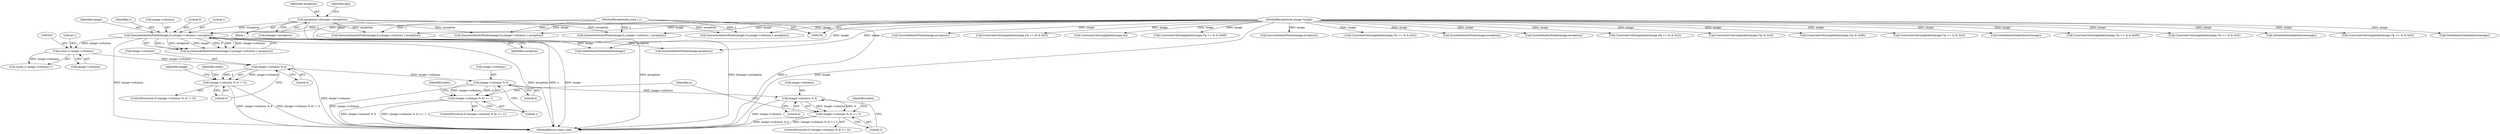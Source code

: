 digraph "0_ImageMagick_b6ae2f9e0ab13343c0281732d479757a8e8979c7@pointer" {
"1000420" [label="(Call,image->columns % 4)"];
"1000302" [label="(Call,(ssize_t) image->columns)"];
"1000275" [label="(Call,QueueAuthenticPixels(image,0,y,image->columns,1,exception))"];
"1000108" [label="(MethodParameterIn,Image *image)"];
"1000107" [label="(MethodParameterIn,ssize_t y)"];
"1000117" [label="(Call,exception=(&image->exception))"];
"1000419" [label="(Call,(image->columns % 4) != 0)"];
"1000455" [label="(Call,image->columns % 4)"];
"1000454" [label="(Call,(image->columns % 4) >= 1)"];
"1000490" [label="(Call,image->columns % 4)"];
"1000489" [label="(Call,(image->columns % 4) >= 2)"];
"1000667" [label="(Call,SyncAuthenticPixels(image,exception))"];
"1000278" [label="(Identifier,y)"];
"1000677" [label="(Call,QueueAuthenticPixels(image,0,y,image->columns,1,exception))"];
"1000279" [label="(Call,image->columns)"];
"1000307" [label="(Literal,1)"];
"1000464" [label="(Call,ConstrainColormapIndex(image,(*p >> 4) & 0x3))"];
"1000490" [label="(Call,image->columns % 4)"];
"1000491" [label="(Call,image->columns)"];
"1000737" [label="(Call,SyncAuthenticPixels(image,exception))"];
"1000495" [label="(Literal,2)"];
"1000798" [label="(Call,SyncAuthenticPixels(image,exception))"];
"1000314" [label="(Call,ConstrainColormapIndex(image,(*p >> 6) & 0x3))"];
"1000392" [label="(Call,ConstrainColormapIndex(image,(*p) & 0x3))"];
"1000273" [label="(Call,q=QueueAuthenticPixels(image,0,y,image->columns,1,exception))"];
"1000602" [label="(Call,ConstrainColormapIndex(image,(*p) & 0x0f))"];
"1000424" [label="(Literal,4)"];
"1000803" [label="(MethodReturn,static void)"];
"1000130" [label="(Call,QueueAuthenticPixels(image,0,y,image->columns,1,exception))"];
"1000366" [label="(Call,ConstrainColormapIndex(image,(*p >> 2) & 0x3))"];
"1000555" [label="(Call,GetAuthenticIndexQueue(image))"];
"1000576" [label="(Call,ConstrainColormapIndex(image,(*p >> 4) & 0x0f))"];
"1000301" [label="(Call,(ssize_t) image->columns-1)"];
"1000498" [label="(Identifier,index)"];
"1000277" [label="(Literal,0)"];
"1000117" [label="(Call,exception=(&image->exception))"];
"1000499" [label="(Call,ConstrainColormapIndex(image,(*p >> 2) & 0x3))"];
"1000527" [label="(Call,SyncAuthenticPixels(image,exception))"];
"1000695" [label="(Call,GetAuthenticIndexQueue(image))"];
"1000110" [label="(Block,)"];
"1000453" [label="(ControlStructure,if ((image->columns % 4) >= 1))"];
"1000340" [label="(Call,ConstrainColormapIndex(image,(*p >> 4) & 0x3))"];
"1000456" [label="(Call,image->columns)"];
"1000418" [label="(ControlStructure,if ((image->columns % 4) != 0))"];
"1000119" [label="(Call,&image->exception)"];
"1000118" [label="(Identifier,exception)"];
"1000148" [label="(Call,GetAuthenticIndexQueue(image))"];
"1000108" [label="(MethodParameterIn,Image *image)"];
"1000494" [label="(Literal,4)"];
"1000488" [label="(ControlStructure,if ((image->columns % 4) >= 2))"];
"1000460" [label="(Literal,1)"];
"1000419" [label="(Call,(image->columns % 4) != 0)"];
"1000124" [label="(Identifier,bpp)"];
"1000266" [label="(Call,SyncAuthenticPixels(image,exception))"];
"1000107" [label="(MethodParameterIn,ssize_t y)"];
"1000489" [label="(Call,(image->columns % 4) >= 2)"];
"1000421" [label="(Call,image->columns)"];
"1000293" [label="(Call,GetAuthenticIndexQueue(image))"];
"1000304" [label="(Call,image->columns)"];
"1000429" [label="(Call,ConstrainColormapIndex(image,(*p >> 6) & 0x3))"];
"1000428" [label="(Identifier,index)"];
"1000275" [label="(Call,QueueAuthenticPixels(image,0,y,image->columns,1,exception))"];
"1000282" [label="(Literal,1)"];
"1000713" [label="(Call,ConstrainColormapIndex(image,*p))"];
"1000454" [label="(Call,(image->columns % 4) >= 1)"];
"1000528" [label="(Identifier,image)"];
"1000537" [label="(Call,QueueAuthenticPixels(image,0,y,image->columns,1,exception))"];
"1000283" [label="(Identifier,exception)"];
"1000746" [label="(Call,QueueAuthenticPixels(image,0,y,image->columns,1,exception))"];
"1000463" [label="(Identifier,index)"];
"1000639" [label="(Call,ConstrainColormapIndex(image,(*p >> 4) & 0x0f))"];
"1000420" [label="(Call,image->columns % 4)"];
"1000455" [label="(Call,image->columns % 4)"];
"1000276" [label="(Identifier,image)"];
"1000524" [label="(Identifier,p)"];
"1000459" [label="(Literal,4)"];
"1000302" [label="(Call,(ssize_t) image->columns)"];
"1000425" [label="(Literal,0)"];
"1000420" -> "1000419"  [label="AST: "];
"1000420" -> "1000424"  [label="CFG: "];
"1000421" -> "1000420"  [label="AST: "];
"1000424" -> "1000420"  [label="AST: "];
"1000425" -> "1000420"  [label="CFG: "];
"1000420" -> "1000803"  [label="DDG: image->columns"];
"1000420" -> "1000419"  [label="DDG: image->columns"];
"1000420" -> "1000419"  [label="DDG: 4"];
"1000302" -> "1000420"  [label="DDG: image->columns"];
"1000420" -> "1000455"  [label="DDG: image->columns"];
"1000302" -> "1000301"  [label="AST: "];
"1000302" -> "1000304"  [label="CFG: "];
"1000303" -> "1000302"  [label="AST: "];
"1000304" -> "1000302"  [label="AST: "];
"1000307" -> "1000302"  [label="CFG: "];
"1000302" -> "1000301"  [label="DDG: image->columns"];
"1000275" -> "1000302"  [label="DDG: image->columns"];
"1000275" -> "1000273"  [label="AST: "];
"1000275" -> "1000283"  [label="CFG: "];
"1000276" -> "1000275"  [label="AST: "];
"1000277" -> "1000275"  [label="AST: "];
"1000278" -> "1000275"  [label="AST: "];
"1000279" -> "1000275"  [label="AST: "];
"1000282" -> "1000275"  [label="AST: "];
"1000283" -> "1000275"  [label="AST: "];
"1000273" -> "1000275"  [label="CFG: "];
"1000275" -> "1000803"  [label="DDG: y"];
"1000275" -> "1000803"  [label="DDG: image"];
"1000275" -> "1000803"  [label="DDG: exception"];
"1000275" -> "1000803"  [label="DDG: image->columns"];
"1000275" -> "1000273"  [label="DDG: y"];
"1000275" -> "1000273"  [label="DDG: exception"];
"1000275" -> "1000273"  [label="DDG: image"];
"1000275" -> "1000273"  [label="DDG: 0"];
"1000275" -> "1000273"  [label="DDG: 1"];
"1000275" -> "1000273"  [label="DDG: image->columns"];
"1000108" -> "1000275"  [label="DDG: image"];
"1000107" -> "1000275"  [label="DDG: y"];
"1000117" -> "1000275"  [label="DDG: exception"];
"1000275" -> "1000293"  [label="DDG: image"];
"1000275" -> "1000527"  [label="DDG: exception"];
"1000108" -> "1000105"  [label="AST: "];
"1000108" -> "1000803"  [label="DDG: image"];
"1000108" -> "1000130"  [label="DDG: image"];
"1000108" -> "1000148"  [label="DDG: image"];
"1000108" -> "1000266"  [label="DDG: image"];
"1000108" -> "1000293"  [label="DDG: image"];
"1000108" -> "1000314"  [label="DDG: image"];
"1000108" -> "1000340"  [label="DDG: image"];
"1000108" -> "1000366"  [label="DDG: image"];
"1000108" -> "1000392"  [label="DDG: image"];
"1000108" -> "1000429"  [label="DDG: image"];
"1000108" -> "1000464"  [label="DDG: image"];
"1000108" -> "1000499"  [label="DDG: image"];
"1000108" -> "1000527"  [label="DDG: image"];
"1000108" -> "1000537"  [label="DDG: image"];
"1000108" -> "1000555"  [label="DDG: image"];
"1000108" -> "1000576"  [label="DDG: image"];
"1000108" -> "1000602"  [label="DDG: image"];
"1000108" -> "1000639"  [label="DDG: image"];
"1000108" -> "1000667"  [label="DDG: image"];
"1000108" -> "1000677"  [label="DDG: image"];
"1000108" -> "1000695"  [label="DDG: image"];
"1000108" -> "1000713"  [label="DDG: image"];
"1000108" -> "1000737"  [label="DDG: image"];
"1000108" -> "1000746"  [label="DDG: image"];
"1000108" -> "1000798"  [label="DDG: image"];
"1000107" -> "1000105"  [label="AST: "];
"1000107" -> "1000803"  [label="DDG: y"];
"1000107" -> "1000130"  [label="DDG: y"];
"1000107" -> "1000537"  [label="DDG: y"];
"1000107" -> "1000677"  [label="DDG: y"];
"1000107" -> "1000746"  [label="DDG: y"];
"1000117" -> "1000110"  [label="AST: "];
"1000117" -> "1000119"  [label="CFG: "];
"1000118" -> "1000117"  [label="AST: "];
"1000119" -> "1000117"  [label="AST: "];
"1000124" -> "1000117"  [label="CFG: "];
"1000117" -> "1000803"  [label="DDG: exception"];
"1000117" -> "1000803"  [label="DDG: &image->exception"];
"1000117" -> "1000130"  [label="DDG: exception"];
"1000117" -> "1000537"  [label="DDG: exception"];
"1000117" -> "1000677"  [label="DDG: exception"];
"1000117" -> "1000746"  [label="DDG: exception"];
"1000419" -> "1000418"  [label="AST: "];
"1000419" -> "1000425"  [label="CFG: "];
"1000425" -> "1000419"  [label="AST: "];
"1000428" -> "1000419"  [label="CFG: "];
"1000528" -> "1000419"  [label="CFG: "];
"1000419" -> "1000803"  [label="DDG: image->columns % 4"];
"1000419" -> "1000803"  [label="DDG: (image->columns % 4) != 0"];
"1000455" -> "1000454"  [label="AST: "];
"1000455" -> "1000459"  [label="CFG: "];
"1000456" -> "1000455"  [label="AST: "];
"1000459" -> "1000455"  [label="AST: "];
"1000460" -> "1000455"  [label="CFG: "];
"1000455" -> "1000803"  [label="DDG: image->columns"];
"1000455" -> "1000454"  [label="DDG: image->columns"];
"1000455" -> "1000454"  [label="DDG: 4"];
"1000455" -> "1000490"  [label="DDG: image->columns"];
"1000454" -> "1000453"  [label="AST: "];
"1000454" -> "1000460"  [label="CFG: "];
"1000460" -> "1000454"  [label="AST: "];
"1000463" -> "1000454"  [label="CFG: "];
"1000524" -> "1000454"  [label="CFG: "];
"1000454" -> "1000803"  [label="DDG: image->columns % 4"];
"1000454" -> "1000803"  [label="DDG: (image->columns % 4) >= 1"];
"1000490" -> "1000489"  [label="AST: "];
"1000490" -> "1000494"  [label="CFG: "];
"1000491" -> "1000490"  [label="AST: "];
"1000494" -> "1000490"  [label="AST: "];
"1000495" -> "1000490"  [label="CFG: "];
"1000490" -> "1000803"  [label="DDG: image->columns"];
"1000490" -> "1000489"  [label="DDG: image->columns"];
"1000490" -> "1000489"  [label="DDG: 4"];
"1000489" -> "1000488"  [label="AST: "];
"1000489" -> "1000495"  [label="CFG: "];
"1000495" -> "1000489"  [label="AST: "];
"1000498" -> "1000489"  [label="CFG: "];
"1000524" -> "1000489"  [label="CFG: "];
"1000489" -> "1000803"  [label="DDG: (image->columns % 4) >= 2"];
"1000489" -> "1000803"  [label="DDG: image->columns % 4"];
}

